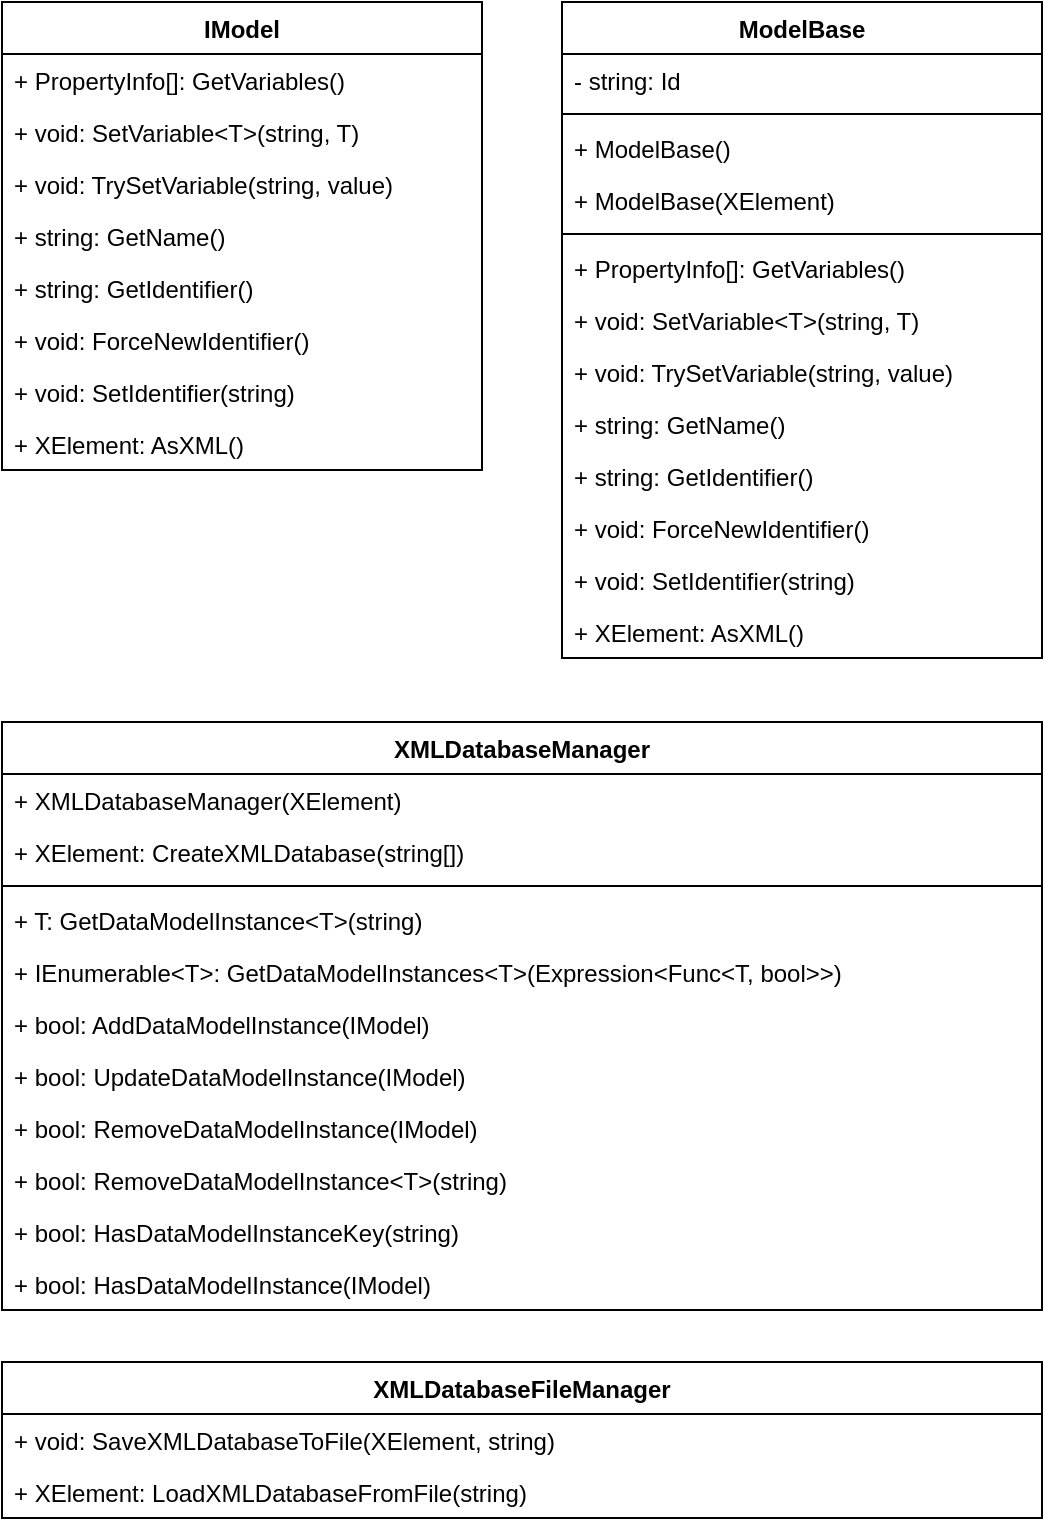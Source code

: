 <mxfile version="12.8.1" type="device"><diagram id="spQBZcoTWXcCMphsyl2k" name="Page-1"><mxGraphModel dx="1303" dy="1090" grid="1" gridSize="10" guides="1" tooltips="1" connect="1" arrows="1" fold="1" page="1" pageScale="1" pageWidth="827" pageHeight="1169" math="0" shadow="0"><root><mxCell id="0"/><mxCell id="1" parent="0"/><mxCell id="LBxHhr2K4_irNuEBoDUo-24" value="IModel" style="swimlane;fontStyle=1;align=center;verticalAlign=top;childLayout=stackLayout;horizontal=1;startSize=26;horizontalStack=0;resizeParent=1;resizeParentMax=0;resizeLast=0;collapsible=1;marginBottom=0;" vertex="1" parent="1"><mxGeometry x="40" y="40" width="240" height="234" as="geometry"/></mxCell><mxCell id="LBxHhr2K4_irNuEBoDUo-25" value="+ PropertyInfo[]: GetVariables()" style="text;strokeColor=none;fillColor=none;align=left;verticalAlign=top;spacingLeft=4;spacingRight=4;overflow=hidden;rotatable=0;points=[[0,0.5],[1,0.5]];portConstraint=eastwest;" vertex="1" parent="LBxHhr2K4_irNuEBoDUo-24"><mxGeometry y="26" width="240" height="26" as="geometry"/></mxCell><mxCell id="LBxHhr2K4_irNuEBoDUo-28" value="+ void: SetVariable&lt;T&gt;(string, T)" style="text;strokeColor=none;fillColor=none;align=left;verticalAlign=top;spacingLeft=4;spacingRight=4;overflow=hidden;rotatable=0;points=[[0,0.5],[1,0.5]];portConstraint=eastwest;" vertex="1" parent="LBxHhr2K4_irNuEBoDUo-24"><mxGeometry y="52" width="240" height="26" as="geometry"/></mxCell><mxCell id="LBxHhr2K4_irNuEBoDUo-47" value="+ void: TrySetVariable(string, value)" style="text;strokeColor=none;fillColor=none;align=left;verticalAlign=top;spacingLeft=4;spacingRight=4;overflow=hidden;rotatable=0;points=[[0,0.5],[1,0.5]];portConstraint=eastwest;" vertex="1" parent="LBxHhr2K4_irNuEBoDUo-24"><mxGeometry y="78" width="240" height="26" as="geometry"/></mxCell><mxCell id="LBxHhr2K4_irNuEBoDUo-29" value="+ string: GetName()" style="text;strokeColor=none;fillColor=none;align=left;verticalAlign=top;spacingLeft=4;spacingRight=4;overflow=hidden;rotatable=0;points=[[0,0.5],[1,0.5]];portConstraint=eastwest;" vertex="1" parent="LBxHhr2K4_irNuEBoDUo-24"><mxGeometry y="104" width="240" height="26" as="geometry"/></mxCell><mxCell id="LBxHhr2K4_irNuEBoDUo-30" value="+ string: GetIdentifier()" style="text;strokeColor=none;fillColor=none;align=left;verticalAlign=top;spacingLeft=4;spacingRight=4;overflow=hidden;rotatable=0;points=[[0,0.5],[1,0.5]];portConstraint=eastwest;" vertex="1" parent="LBxHhr2K4_irNuEBoDUo-24"><mxGeometry y="130" width="240" height="26" as="geometry"/></mxCell><mxCell id="LBxHhr2K4_irNuEBoDUo-52" value="+ void: ForceNewIdentifier()" style="text;strokeColor=none;fillColor=none;align=left;verticalAlign=top;spacingLeft=4;spacingRight=4;overflow=hidden;rotatable=0;points=[[0,0.5],[1,0.5]];portConstraint=eastwest;" vertex="1" parent="LBxHhr2K4_irNuEBoDUo-24"><mxGeometry y="156" width="240" height="26" as="geometry"/></mxCell><mxCell id="LBxHhr2K4_irNuEBoDUo-32" value="+ void: SetIdentifier(string)" style="text;strokeColor=none;fillColor=none;align=left;verticalAlign=top;spacingLeft=4;spacingRight=4;overflow=hidden;rotatable=0;points=[[0,0.5],[1,0.5]];portConstraint=eastwest;" vertex="1" parent="LBxHhr2K4_irNuEBoDUo-24"><mxGeometry y="182" width="240" height="26" as="geometry"/></mxCell><mxCell id="LBxHhr2K4_irNuEBoDUo-33" value="+ XElement: AsXML()" style="text;strokeColor=none;fillColor=none;align=left;verticalAlign=top;spacingLeft=4;spacingRight=4;overflow=hidden;rotatable=0;points=[[0,0.5],[1,0.5]];portConstraint=eastwest;" vertex="1" parent="LBxHhr2K4_irNuEBoDUo-24"><mxGeometry y="208" width="240" height="26" as="geometry"/></mxCell><mxCell id="LBxHhr2K4_irNuEBoDUo-34" value="ModelBase" style="swimlane;fontStyle=1;align=center;verticalAlign=top;childLayout=stackLayout;horizontal=1;startSize=26;horizontalStack=0;resizeParent=1;resizeParentMax=0;resizeLast=0;collapsible=1;marginBottom=0;" vertex="1" parent="1"><mxGeometry x="320" y="40" width="240" height="328" as="geometry"/></mxCell><mxCell id="LBxHhr2K4_irNuEBoDUo-46" value="- string: Id" style="text;strokeColor=none;fillColor=none;align=left;verticalAlign=top;spacingLeft=4;spacingRight=4;overflow=hidden;rotatable=0;points=[[0,0.5],[1,0.5]];portConstraint=eastwest;" vertex="1" parent="LBxHhr2K4_irNuEBoDUo-34"><mxGeometry y="26" width="240" height="26" as="geometry"/></mxCell><mxCell id="LBxHhr2K4_irNuEBoDUo-45" value="" style="line;strokeWidth=1;fillColor=none;align=left;verticalAlign=middle;spacingTop=-1;spacingLeft=3;spacingRight=3;rotatable=0;labelPosition=right;points=[];portConstraint=eastwest;" vertex="1" parent="LBxHhr2K4_irNuEBoDUo-34"><mxGeometry y="52" width="240" height="8" as="geometry"/></mxCell><mxCell id="LBxHhr2K4_irNuEBoDUo-49" value="+ ModelBase()" style="text;strokeColor=none;fillColor=none;align=left;verticalAlign=top;spacingLeft=4;spacingRight=4;overflow=hidden;rotatable=0;points=[[0,0.5],[1,0.5]];portConstraint=eastwest;" vertex="1" parent="LBxHhr2K4_irNuEBoDUo-34"><mxGeometry y="60" width="240" height="26" as="geometry"/></mxCell><mxCell id="LBxHhr2K4_irNuEBoDUo-51" value="+ ModelBase(XElement)" style="text;strokeColor=none;fillColor=none;align=left;verticalAlign=top;spacingLeft=4;spacingRight=4;overflow=hidden;rotatable=0;points=[[0,0.5],[1,0.5]];portConstraint=eastwest;" vertex="1" parent="LBxHhr2K4_irNuEBoDUo-34"><mxGeometry y="86" width="240" height="26" as="geometry"/></mxCell><mxCell id="LBxHhr2K4_irNuEBoDUo-50" value="" style="line;strokeWidth=1;fillColor=none;align=left;verticalAlign=middle;spacingTop=-1;spacingLeft=3;spacingRight=3;rotatable=0;labelPosition=right;points=[];portConstraint=eastwest;" vertex="1" parent="LBxHhr2K4_irNuEBoDUo-34"><mxGeometry y="112" width="240" height="8" as="geometry"/></mxCell><mxCell id="LBxHhr2K4_irNuEBoDUo-35" value="+ PropertyInfo[]: GetVariables()" style="text;strokeColor=none;fillColor=none;align=left;verticalAlign=top;spacingLeft=4;spacingRight=4;overflow=hidden;rotatable=0;points=[[0,0.5],[1,0.5]];portConstraint=eastwest;" vertex="1" parent="LBxHhr2K4_irNuEBoDUo-34"><mxGeometry y="120" width="240" height="26" as="geometry"/></mxCell><mxCell id="LBxHhr2K4_irNuEBoDUo-36" value="+ void: SetVariable&lt;T&gt;(string, T)" style="text;strokeColor=none;fillColor=none;align=left;verticalAlign=top;spacingLeft=4;spacingRight=4;overflow=hidden;rotatable=0;points=[[0,0.5],[1,0.5]];portConstraint=eastwest;" vertex="1" parent="LBxHhr2K4_irNuEBoDUo-34"><mxGeometry y="146" width="240" height="26" as="geometry"/></mxCell><mxCell id="LBxHhr2K4_irNuEBoDUo-48" value="+ void: TrySetVariable(string, value)" style="text;strokeColor=none;fillColor=none;align=left;verticalAlign=top;spacingLeft=4;spacingRight=4;overflow=hidden;rotatable=0;points=[[0,0.5],[1,0.5]];portConstraint=eastwest;" vertex="1" parent="LBxHhr2K4_irNuEBoDUo-34"><mxGeometry y="172" width="240" height="26" as="geometry"/></mxCell><mxCell id="LBxHhr2K4_irNuEBoDUo-37" value="+ string: GetName()" style="text;strokeColor=none;fillColor=none;align=left;verticalAlign=top;spacingLeft=4;spacingRight=4;overflow=hidden;rotatable=0;points=[[0,0.5],[1,0.5]];portConstraint=eastwest;" vertex="1" parent="LBxHhr2K4_irNuEBoDUo-34"><mxGeometry y="198" width="240" height="26" as="geometry"/></mxCell><mxCell id="LBxHhr2K4_irNuEBoDUo-38" value="+ string: GetIdentifier()" style="text;strokeColor=none;fillColor=none;align=left;verticalAlign=top;spacingLeft=4;spacingRight=4;overflow=hidden;rotatable=0;points=[[0,0.5],[1,0.5]];portConstraint=eastwest;" vertex="1" parent="LBxHhr2K4_irNuEBoDUo-34"><mxGeometry y="224" width="240" height="26" as="geometry"/></mxCell><mxCell id="LBxHhr2K4_irNuEBoDUo-53" value="+ void: ForceNewIdentifier()" style="text;strokeColor=none;fillColor=none;align=left;verticalAlign=top;spacingLeft=4;spacingRight=4;overflow=hidden;rotatable=0;points=[[0,0.5],[1,0.5]];portConstraint=eastwest;" vertex="1" parent="LBxHhr2K4_irNuEBoDUo-34"><mxGeometry y="250" width="240" height="26" as="geometry"/></mxCell><mxCell id="LBxHhr2K4_irNuEBoDUo-39" value="+ void: SetIdentifier(string)" style="text;strokeColor=none;fillColor=none;align=left;verticalAlign=top;spacingLeft=4;spacingRight=4;overflow=hidden;rotatable=0;points=[[0,0.5],[1,0.5]];portConstraint=eastwest;" vertex="1" parent="LBxHhr2K4_irNuEBoDUo-34"><mxGeometry y="276" width="240" height="26" as="geometry"/></mxCell><mxCell id="LBxHhr2K4_irNuEBoDUo-40" value="+ XElement: AsXML()" style="text;strokeColor=none;fillColor=none;align=left;verticalAlign=top;spacingLeft=4;spacingRight=4;overflow=hidden;rotatable=0;points=[[0,0.5],[1,0.5]];portConstraint=eastwest;" vertex="1" parent="LBxHhr2K4_irNuEBoDUo-34"><mxGeometry y="302" width="240" height="26" as="geometry"/></mxCell><mxCell id="LBxHhr2K4_irNuEBoDUo-54" value="XMLDatabaseManager" style="swimlane;fontStyle=1;align=center;verticalAlign=top;childLayout=stackLayout;horizontal=1;startSize=26;horizontalStack=0;resizeParent=1;resizeParentMax=0;resizeLast=0;collapsible=1;marginBottom=0;" vertex="1" parent="1"><mxGeometry x="40" y="400" width="520" height="294" as="geometry"/></mxCell><mxCell id="LBxHhr2K4_irNuEBoDUo-57" value="+ XMLDatabaseManager(XElement)" style="text;strokeColor=none;fillColor=none;align=left;verticalAlign=top;spacingLeft=4;spacingRight=4;overflow=hidden;rotatable=0;points=[[0,0.5],[1,0.5]];portConstraint=eastwest;" vertex="1" parent="LBxHhr2K4_irNuEBoDUo-54"><mxGeometry y="26" width="520" height="26" as="geometry"/></mxCell><mxCell id="LBxHhr2K4_irNuEBoDUo-58" value="+ XElement: CreateXMLDatabase(string[])" style="text;strokeColor=none;fillColor=none;align=left;verticalAlign=top;spacingLeft=4;spacingRight=4;overflow=hidden;rotatable=0;points=[[0,0.5],[1,0.5]];portConstraint=eastwest;" vertex="1" parent="LBxHhr2K4_irNuEBoDUo-54"><mxGeometry y="52" width="520" height="26" as="geometry"/></mxCell><mxCell id="LBxHhr2K4_irNuEBoDUo-59" value="" style="line;strokeWidth=1;fillColor=none;align=left;verticalAlign=middle;spacingTop=-1;spacingLeft=3;spacingRight=3;rotatable=0;labelPosition=right;points=[];portConstraint=eastwest;" vertex="1" parent="LBxHhr2K4_irNuEBoDUo-54"><mxGeometry y="78" width="520" height="8" as="geometry"/></mxCell><mxCell id="LBxHhr2K4_irNuEBoDUo-60" value="+ T: GetDataModelInstance&lt;T&gt;(string)" style="text;strokeColor=none;fillColor=none;align=left;verticalAlign=top;spacingLeft=4;spacingRight=4;overflow=hidden;rotatable=0;points=[[0,0.5],[1,0.5]];portConstraint=eastwest;" vertex="1" parent="LBxHhr2K4_irNuEBoDUo-54"><mxGeometry y="86" width="520" height="26" as="geometry"/></mxCell><mxCell id="LBxHhr2K4_irNuEBoDUo-61" value="+ IEnumerable&lt;T&gt;: GetDataModelInstances&lt;T&gt;(Expression&lt;Func&lt;T, bool&gt;&gt;)" style="text;strokeColor=none;fillColor=none;align=left;verticalAlign=top;spacingLeft=4;spacingRight=4;overflow=hidden;rotatable=0;points=[[0,0.5],[1,0.5]];portConstraint=eastwest;" vertex="1" parent="LBxHhr2K4_irNuEBoDUo-54"><mxGeometry y="112" width="520" height="26" as="geometry"/></mxCell><mxCell id="LBxHhr2K4_irNuEBoDUo-62" value="+ bool: AddDataModelInstance(IModel)" style="text;strokeColor=none;fillColor=none;align=left;verticalAlign=top;spacingLeft=4;spacingRight=4;overflow=hidden;rotatable=0;points=[[0,0.5],[1,0.5]];portConstraint=eastwest;" vertex="1" parent="LBxHhr2K4_irNuEBoDUo-54"><mxGeometry y="138" width="520" height="26" as="geometry"/></mxCell><mxCell id="LBxHhr2K4_irNuEBoDUo-63" value="+ bool: UpdateDataModelInstance(IModel)" style="text;strokeColor=none;fillColor=none;align=left;verticalAlign=top;spacingLeft=4;spacingRight=4;overflow=hidden;rotatable=0;points=[[0,0.5],[1,0.5]];portConstraint=eastwest;" vertex="1" parent="LBxHhr2K4_irNuEBoDUo-54"><mxGeometry y="164" width="520" height="26" as="geometry"/></mxCell><mxCell id="LBxHhr2K4_irNuEBoDUo-64" value="+ bool: RemoveDataModelInstance(IModel)" style="text;strokeColor=none;fillColor=none;align=left;verticalAlign=top;spacingLeft=4;spacingRight=4;overflow=hidden;rotatable=0;points=[[0,0.5],[1,0.5]];portConstraint=eastwest;" vertex="1" parent="LBxHhr2K4_irNuEBoDUo-54"><mxGeometry y="190" width="520" height="26" as="geometry"/></mxCell><mxCell id="LBxHhr2K4_irNuEBoDUo-65" value="+ bool: RemoveDataModelInstance&lt;T&gt;(string)" style="text;strokeColor=none;fillColor=none;align=left;verticalAlign=top;spacingLeft=4;spacingRight=4;overflow=hidden;rotatable=0;points=[[0,0.5],[1,0.5]];portConstraint=eastwest;" vertex="1" parent="LBxHhr2K4_irNuEBoDUo-54"><mxGeometry y="216" width="520" height="26" as="geometry"/></mxCell><mxCell id="LBxHhr2K4_irNuEBoDUo-66" value="+ bool: HasDataModelInstanceKey(string)" style="text;strokeColor=none;fillColor=none;align=left;verticalAlign=top;spacingLeft=4;spacingRight=4;overflow=hidden;rotatable=0;points=[[0,0.5],[1,0.5]];portConstraint=eastwest;" vertex="1" parent="LBxHhr2K4_irNuEBoDUo-54"><mxGeometry y="242" width="520" height="26" as="geometry"/></mxCell><mxCell id="LBxHhr2K4_irNuEBoDUo-67" value="+ bool: HasDataModelInstance(IModel)" style="text;strokeColor=none;fillColor=none;align=left;verticalAlign=top;spacingLeft=4;spacingRight=4;overflow=hidden;rotatable=0;points=[[0,0.5],[1,0.5]];portConstraint=eastwest;" vertex="1" parent="LBxHhr2K4_irNuEBoDUo-54"><mxGeometry y="268" width="520" height="26" as="geometry"/></mxCell><mxCell id="LBxHhr2K4_irNuEBoDUo-68" value="XMLDatabaseFileManager" style="swimlane;fontStyle=1;align=center;verticalAlign=top;childLayout=stackLayout;horizontal=1;startSize=26;horizontalStack=0;resizeParent=1;resizeParentMax=0;resizeLast=0;collapsible=1;marginBottom=0;" vertex="1" parent="1"><mxGeometry x="40" y="720" width="520" height="78" as="geometry"/></mxCell><mxCell id="LBxHhr2K4_irNuEBoDUo-69" value="+ void: SaveXMLDatabaseToFile(XElement, string)" style="text;strokeColor=none;fillColor=none;align=left;verticalAlign=top;spacingLeft=4;spacingRight=4;overflow=hidden;rotatable=0;points=[[0,0.5],[1,0.5]];portConstraint=eastwest;" vertex="1" parent="LBxHhr2K4_irNuEBoDUo-68"><mxGeometry y="26" width="520" height="26" as="geometry"/></mxCell><mxCell id="LBxHhr2K4_irNuEBoDUo-70" value="+ XElement: LoadXMLDatabaseFromFile(string)" style="text;strokeColor=none;fillColor=none;align=left;verticalAlign=top;spacingLeft=4;spacingRight=4;overflow=hidden;rotatable=0;points=[[0,0.5],[1,0.5]];portConstraint=eastwest;" vertex="1" parent="LBxHhr2K4_irNuEBoDUo-68"><mxGeometry y="52" width="520" height="26" as="geometry"/></mxCell></root></mxGraphModel></diagram></mxfile>